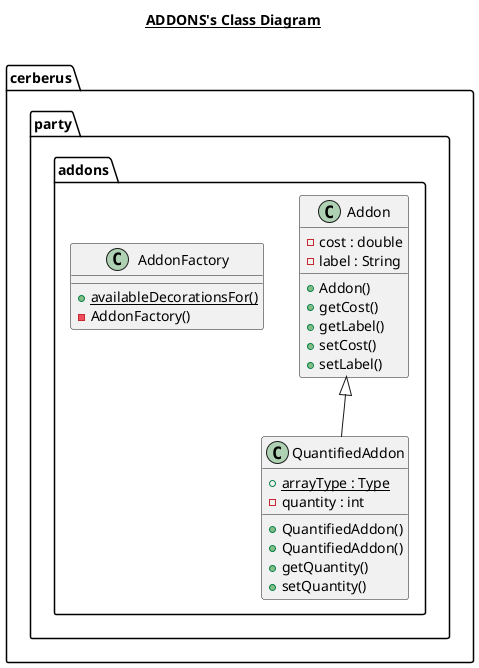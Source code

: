 @startuml

title __ADDONS's Class Diagram__\n

  namespace cerberus {
    namespace party {
      namespace addons {
        class cerberus.party.addons.Addon {
            - cost : double
            - label : String
            + Addon()
            + getCost()
            + getLabel()
            + setCost()
            + setLabel()
        }
      }
    }
  }
  

  namespace cerberus {
    namespace party {
      namespace addons {
        class cerberus.party.addons.AddonFactory {
            {static} + availableDecorationsFor()
            - AddonFactory()
        }
      }
    }
  }
  

  namespace cerberus {
    namespace party {
      namespace addons {
        class cerberus.party.addons.QuantifiedAddon {
            {static} + arrayType : Type
            - quantity : int
            + QuantifiedAddon()
            + QuantifiedAddon()
            + getQuantity()
            + setQuantity()
        }
      }
    }
  }
  

  cerberus.party.addons.QuantifiedAddon -up-|> cerberus.party.addons.Addon




@enduml
